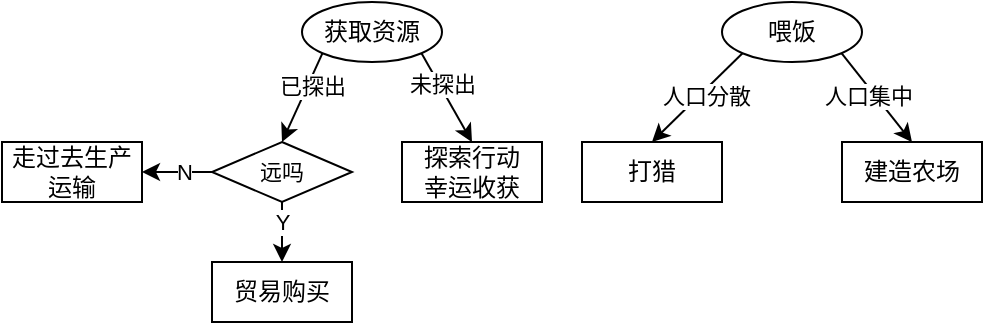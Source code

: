 <mxfile version="26.2.13">
  <diagram name="第 1 页" id="RS5rnyXJE9rB96sxQPn0">
    <mxGraphModel dx="1516" dy="794" grid="1" gridSize="10" guides="1" tooltips="1" connect="1" arrows="1" fold="1" page="1" pageScale="1" pageWidth="1169" pageHeight="827" math="0" shadow="0">
      <root>
        <mxCell id="0" />
        <mxCell id="1" parent="0" />
        <mxCell id="i_Wn_gaaoWXB4JMmwm7U-7" style="rounded=0;orthogonalLoop=1;jettySize=auto;html=1;exitX=1;exitY=1;exitDx=0;exitDy=0;entryX=0.5;entryY=0;entryDx=0;entryDy=0;" edge="1" parent="1" source="i_Wn_gaaoWXB4JMmwm7U-10" target="i_Wn_gaaoWXB4JMmwm7U-6">
          <mxGeometry relative="1" as="geometry">
            <mxPoint x="845" y="100" as="sourcePoint" />
          </mxGeometry>
        </mxCell>
        <mxCell id="i_Wn_gaaoWXB4JMmwm7U-8" value="人口集中" style="edgeLabel;html=1;align=center;verticalAlign=middle;resizable=0;points=[];" vertex="1" connectable="0" parent="i_Wn_gaaoWXB4JMmwm7U-7">
          <mxGeometry x="-0.125" y="-3" relative="1" as="geometry">
            <mxPoint as="offset" />
          </mxGeometry>
        </mxCell>
        <mxCell id="i_Wn_gaaoWXB4JMmwm7U-3" value="打猎" style="whiteSpace=wrap;html=1;" vertex="1" parent="1">
          <mxGeometry x="740" y="140" width="70" height="30" as="geometry" />
        </mxCell>
        <mxCell id="i_Wn_gaaoWXB4JMmwm7U-4" value="" style="endArrow=classic;html=1;rounded=0;entryX=0.5;entryY=0;entryDx=0;entryDy=0;exitX=0;exitY=1;exitDx=0;exitDy=0;" edge="1" parent="1" source="i_Wn_gaaoWXB4JMmwm7U-10" target="i_Wn_gaaoWXB4JMmwm7U-3">
          <mxGeometry width="50" height="50" relative="1" as="geometry">
            <mxPoint x="845" y="100" as="sourcePoint" />
            <mxPoint x="920" y="270" as="targetPoint" />
          </mxGeometry>
        </mxCell>
        <mxCell id="i_Wn_gaaoWXB4JMmwm7U-5" value="人口分散" style="edgeLabel;html=1;align=center;verticalAlign=middle;resizable=0;points=[];" vertex="1" connectable="0" parent="i_Wn_gaaoWXB4JMmwm7U-4">
          <mxGeometry x="-0.1" y="2" relative="1" as="geometry">
            <mxPoint as="offset" />
          </mxGeometry>
        </mxCell>
        <mxCell id="i_Wn_gaaoWXB4JMmwm7U-6" value="建造农场" style="whiteSpace=wrap;html=1;" vertex="1" parent="1">
          <mxGeometry x="870" y="140" width="70" height="30" as="geometry" />
        </mxCell>
        <mxCell id="i_Wn_gaaoWXB4JMmwm7U-9" value="走过去生产运输" style="whiteSpace=wrap;html=1;" vertex="1" parent="1">
          <mxGeometry x="450" y="140" width="70" height="30" as="geometry" />
        </mxCell>
        <mxCell id="i_Wn_gaaoWXB4JMmwm7U-10" value="喂饭" style="ellipse;whiteSpace=wrap;html=1;" vertex="1" parent="1">
          <mxGeometry x="810" y="70" width="70" height="30" as="geometry" />
        </mxCell>
        <mxCell id="i_Wn_gaaoWXB4JMmwm7U-13" style="rounded=0;orthogonalLoop=1;jettySize=auto;html=1;exitX=0;exitY=1;exitDx=0;exitDy=0;entryX=0.5;entryY=0;entryDx=0;entryDy=0;" edge="1" parent="1" source="i_Wn_gaaoWXB4JMmwm7U-11" target="i_Wn_gaaoWXB4JMmwm7U-18">
          <mxGeometry relative="1" as="geometry" />
        </mxCell>
        <mxCell id="i_Wn_gaaoWXB4JMmwm7U-14" value="已探出" style="edgeLabel;html=1;align=center;verticalAlign=middle;resizable=0;points=[];fontFamily=Helvetica;fontSize=11;fontColor=default;labelBackgroundColor=default;" vertex="1" connectable="0" parent="i_Wn_gaaoWXB4JMmwm7U-13">
          <mxGeometry x="-0.3" y="2" relative="1" as="geometry">
            <mxPoint as="offset" />
          </mxGeometry>
        </mxCell>
        <mxCell id="i_Wn_gaaoWXB4JMmwm7U-16" style="edgeStyle=none;shape=connector;rounded=0;orthogonalLoop=1;jettySize=auto;html=1;exitX=1;exitY=1;exitDx=0;exitDy=0;entryX=0.5;entryY=0;entryDx=0;entryDy=0;strokeColor=default;align=center;verticalAlign=middle;fontFamily=Helvetica;fontSize=11;fontColor=default;labelBackgroundColor=default;endArrow=classic;" edge="1" parent="1" source="i_Wn_gaaoWXB4JMmwm7U-11" target="i_Wn_gaaoWXB4JMmwm7U-15">
          <mxGeometry relative="1" as="geometry" />
        </mxCell>
        <mxCell id="i_Wn_gaaoWXB4JMmwm7U-17" value="未探出" style="edgeLabel;html=1;align=center;verticalAlign=middle;resizable=0;points=[];fontFamily=Helvetica;fontSize=11;fontColor=default;labelBackgroundColor=default;" vertex="1" connectable="0" parent="i_Wn_gaaoWXB4JMmwm7U-16">
          <mxGeometry x="-0.286" y="1" relative="1" as="geometry">
            <mxPoint as="offset" />
          </mxGeometry>
        </mxCell>
        <mxCell id="i_Wn_gaaoWXB4JMmwm7U-11" value="获取资源" style="ellipse;whiteSpace=wrap;html=1;" vertex="1" parent="1">
          <mxGeometry x="600" y="70" width="70" height="30" as="geometry" />
        </mxCell>
        <mxCell id="i_Wn_gaaoWXB4JMmwm7U-15" value="&lt;div&gt;探索行动&lt;/div&gt;幸运收获" style="whiteSpace=wrap;html=1;" vertex="1" parent="1">
          <mxGeometry x="650" y="140" width="70" height="30" as="geometry" />
        </mxCell>
        <mxCell id="i_Wn_gaaoWXB4JMmwm7U-19" style="edgeStyle=none;shape=connector;rounded=0;orthogonalLoop=1;jettySize=auto;html=1;exitX=0;exitY=0.5;exitDx=0;exitDy=0;entryX=1;entryY=0.5;entryDx=0;entryDy=0;strokeColor=default;align=center;verticalAlign=middle;fontFamily=Helvetica;fontSize=11;fontColor=default;labelBackgroundColor=default;endArrow=classic;" edge="1" parent="1" source="i_Wn_gaaoWXB4JMmwm7U-18" target="i_Wn_gaaoWXB4JMmwm7U-9">
          <mxGeometry relative="1" as="geometry" />
        </mxCell>
        <mxCell id="i_Wn_gaaoWXB4JMmwm7U-20" value="N" style="edgeLabel;html=1;align=center;verticalAlign=middle;resizable=0;points=[];fontFamily=Helvetica;fontSize=11;fontColor=default;labelBackgroundColor=default;" vertex="1" connectable="0" parent="i_Wn_gaaoWXB4JMmwm7U-19">
          <mxGeometry x="-0.223" y="3" relative="1" as="geometry">
            <mxPoint x="-1" y="-3" as="offset" />
          </mxGeometry>
        </mxCell>
        <mxCell id="i_Wn_gaaoWXB4JMmwm7U-24" style="edgeStyle=none;shape=connector;rounded=0;orthogonalLoop=1;jettySize=auto;html=1;exitX=0.5;exitY=1;exitDx=0;exitDy=0;entryX=0.5;entryY=0;entryDx=0;entryDy=0;strokeColor=default;align=center;verticalAlign=middle;fontFamily=Helvetica;fontSize=11;fontColor=default;labelBackgroundColor=default;endArrow=classic;" edge="1" parent="1" source="i_Wn_gaaoWXB4JMmwm7U-18" target="i_Wn_gaaoWXB4JMmwm7U-22">
          <mxGeometry relative="1" as="geometry" />
        </mxCell>
        <mxCell id="i_Wn_gaaoWXB4JMmwm7U-25" value="Y" style="edgeLabel;html=1;align=center;verticalAlign=middle;resizable=0;points=[];fontFamily=Helvetica;fontSize=11;fontColor=default;labelBackgroundColor=default;" vertex="1" connectable="0" parent="i_Wn_gaaoWXB4JMmwm7U-24">
          <mxGeometry x="-0.32" relative="1" as="geometry">
            <mxPoint as="offset" />
          </mxGeometry>
        </mxCell>
        <mxCell id="i_Wn_gaaoWXB4JMmwm7U-18" value="远吗" style="rhombus;whiteSpace=wrap;html=1;fontFamily=Helvetica;fontSize=11;fontColor=default;labelBackgroundColor=default;" vertex="1" parent="1">
          <mxGeometry x="555" y="140" width="70" height="30" as="geometry" />
        </mxCell>
        <mxCell id="i_Wn_gaaoWXB4JMmwm7U-22" value="贸易购买" style="whiteSpace=wrap;html=1;" vertex="1" parent="1">
          <mxGeometry x="555" y="200" width="70" height="30" as="geometry" />
        </mxCell>
        <mxCell id="i_Wn_gaaoWXB4JMmwm7U-23" style="edgeStyle=none;shape=connector;rounded=0;orthogonalLoop=1;jettySize=auto;html=1;entryX=0.5;entryY=0;entryDx=0;entryDy=0;strokeColor=default;align=center;verticalAlign=middle;fontFamily=Helvetica;fontSize=11;fontColor=default;labelBackgroundColor=default;endArrow=classic;" edge="1" parent="1" source="i_Wn_gaaoWXB4JMmwm7U-22" target="i_Wn_gaaoWXB4JMmwm7U-22">
          <mxGeometry relative="1" as="geometry" />
        </mxCell>
      </root>
    </mxGraphModel>
  </diagram>
</mxfile>
